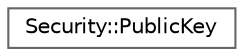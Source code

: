 digraph "Graphical Class Hierarchy"
{
 // LATEX_PDF_SIZE
  bgcolor="transparent";
  edge [fontname=Helvetica,fontsize=10,labelfontname=Helvetica,labelfontsize=10];
  node [fontname=Helvetica,fontsize=10,shape=box,height=0.2,width=0.4];
  rankdir="LR";
  Node0 [label="Security::PublicKey",height=0.2,width=0.4,color="grey40", fillcolor="white", style="filled",URL="$d6/d81/classSecurity_1_1PublicKey.html",tooltip="X509 public key."];
}
